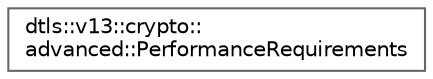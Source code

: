 digraph "Graphical Class Hierarchy"
{
 // LATEX_PDF_SIZE
  bgcolor="transparent";
  edge [fontname=Helvetica,fontsize=10,labelfontname=Helvetica,labelfontsize=10];
  node [fontname=Helvetica,fontsize=10,shape=box,height=0.2,width=0.4];
  rankdir="LR";
  Node0 [id="Node000000",label="dtls::v13::crypto::\ladvanced::PerformanceRequirements",height=0.2,width=0.4,color="grey40", fillcolor="white", style="filled",URL="$structdtls_1_1v13_1_1crypto_1_1advanced_1_1PerformanceRequirements.html",tooltip="Performance requirements for cipher suite selection."];
}
